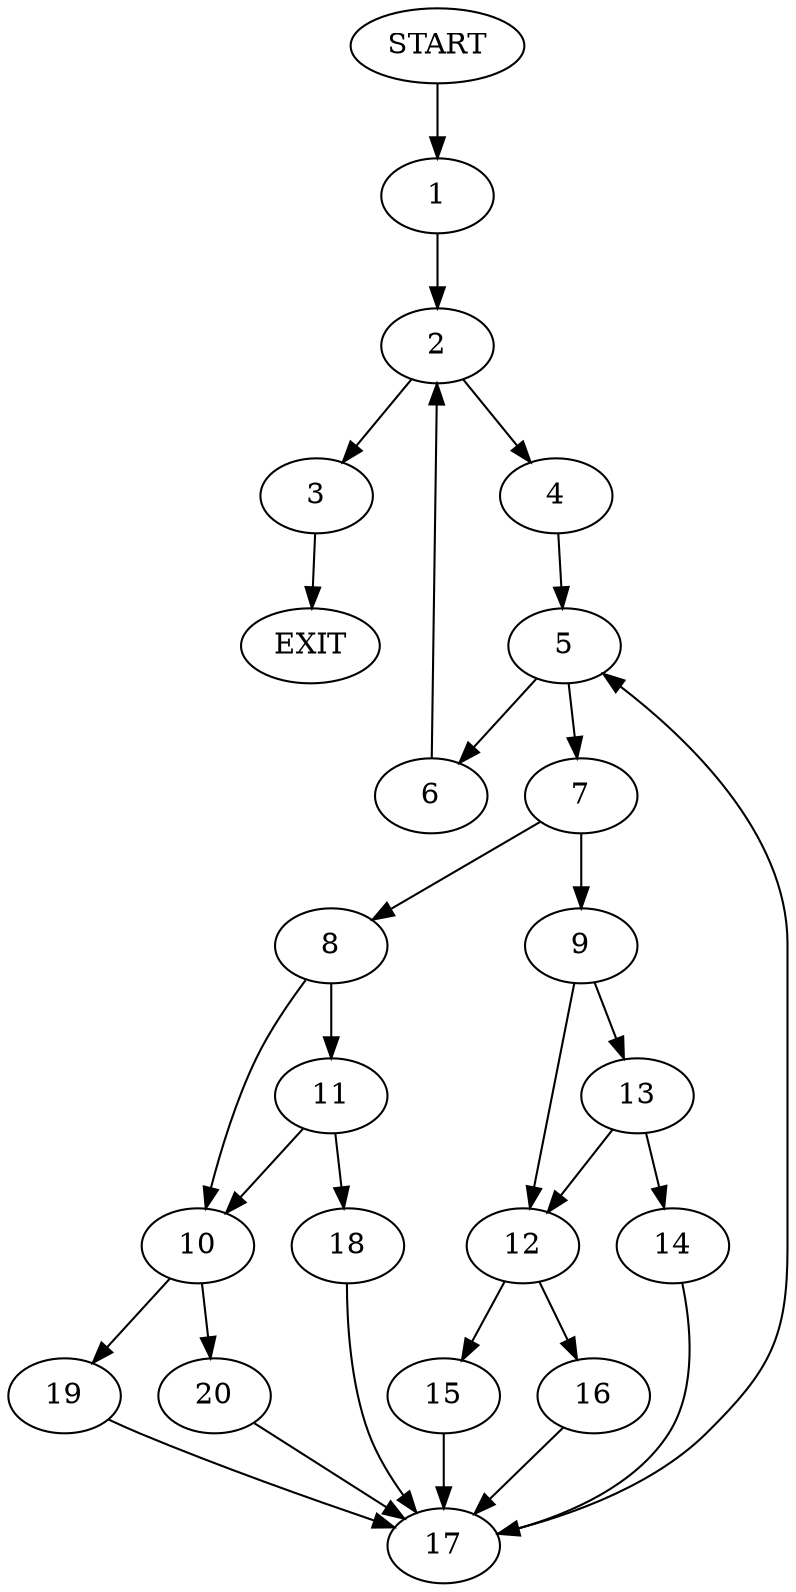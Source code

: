 digraph {
0 [label="START"]
21 [label="EXIT"]
0 -> 1
1 -> 2
2 -> 3
2 -> 4
4 -> 5
3 -> 21
5 -> 6
5 -> 7
6 -> 2
7 -> 8
7 -> 9
8 -> 10
8 -> 11
9 -> 12
9 -> 13
13 -> 14
13 -> 12
12 -> 15
12 -> 16
14 -> 17
17 -> 5
16 -> 17
15 -> 17
11 -> 18
11 -> 10
10 -> 19
10 -> 20
18 -> 17
19 -> 17
20 -> 17
}
